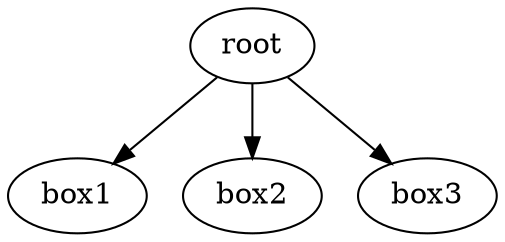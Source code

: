 digraph D {
    root_90 [label="root"];
    box1_91 [label="box1"];
    box2_92 [label="box2"];
    box3_93 [label="box3"];
    root_90 -> box1_91;
    root_90 -> box2_92;
    root_90 -> box3_93;
}
